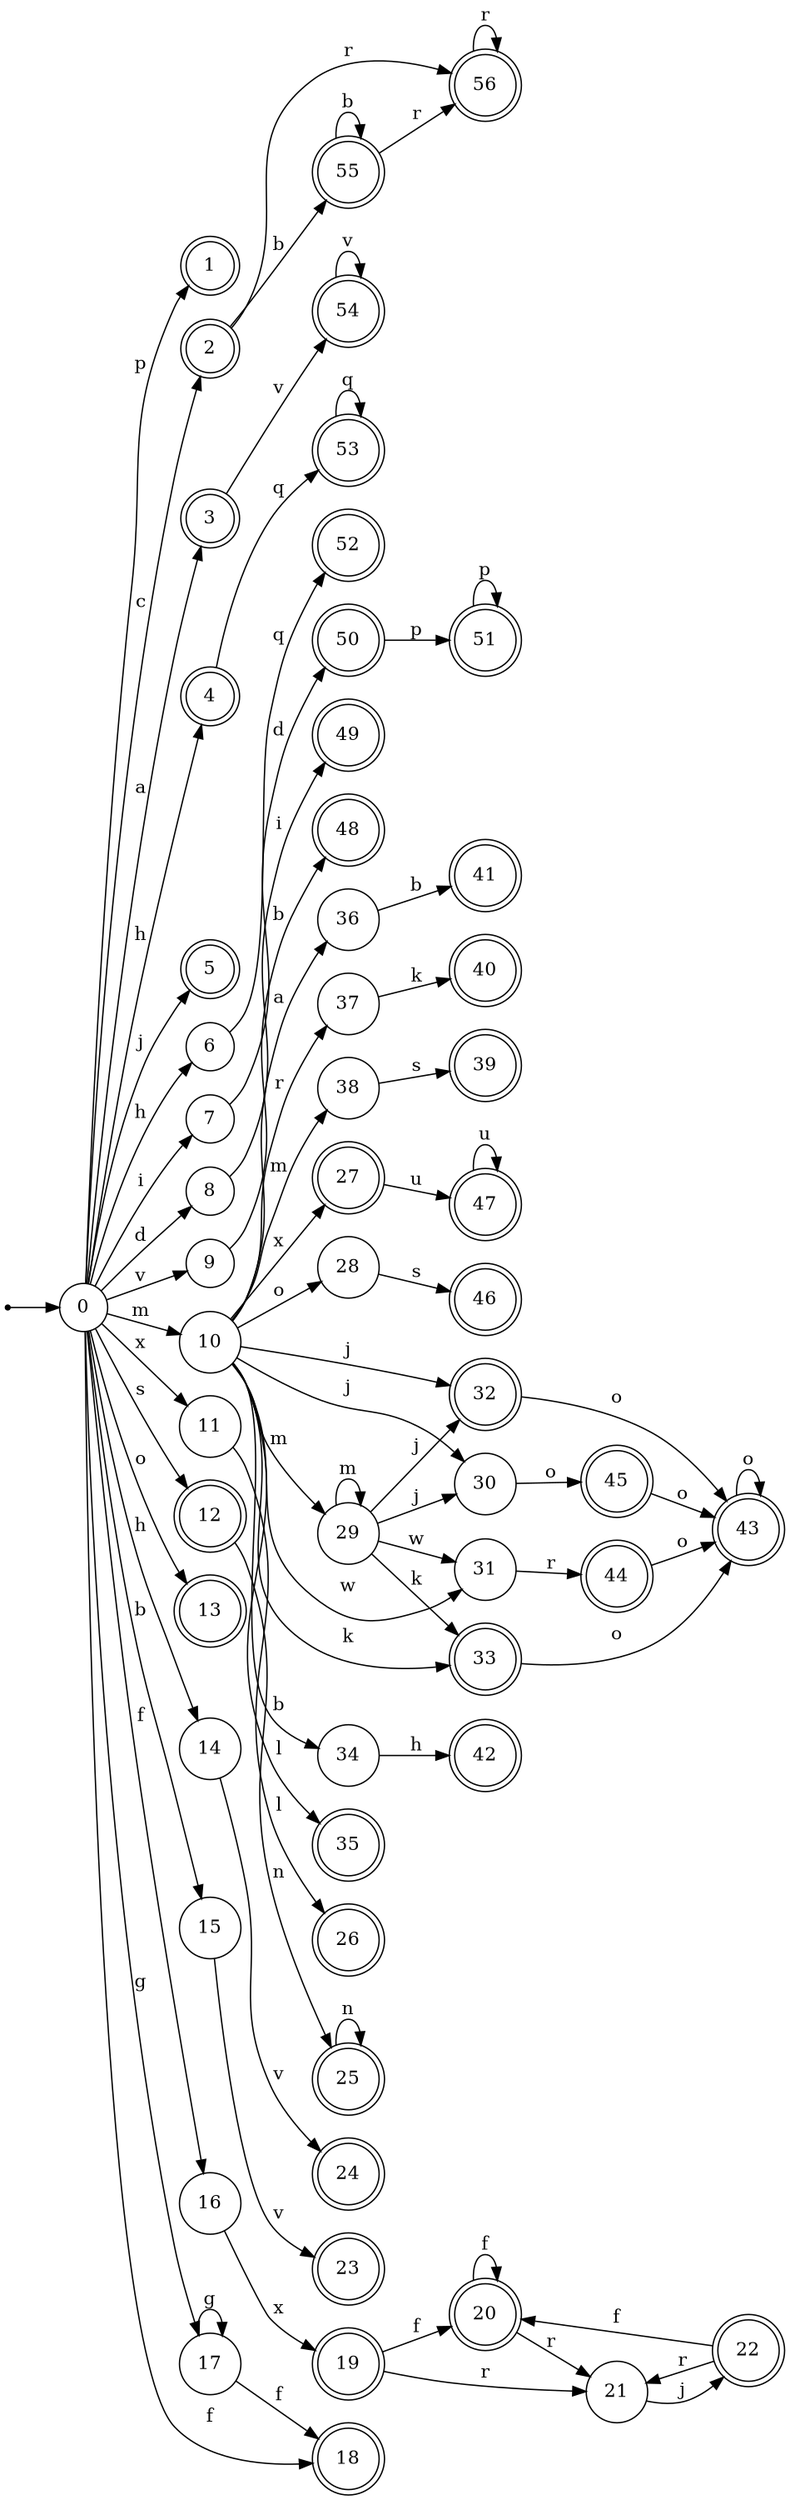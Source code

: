 digraph finite_state_machine {
rankdir=LR;
size="20,20";
node [shape = point]; "dummy0"
node [shape = circle]; "0";
"dummy0" -> "0";
node [shape = doublecircle]; "1";node [shape = doublecircle]; "2";node [shape = doublecircle]; "3";node [shape = doublecircle]; "4";node [shape = doublecircle]; "5";node [shape = circle]; "6";
node [shape = circle]; "7";
node [shape = circle]; "8";
node [shape = circle]; "9";
node [shape = circle]; "10";
node [shape = circle]; "11";
node [shape = doublecircle]; "12";node [shape = doublecircle]; "13";node [shape = circle]; "14";
node [shape = circle]; "15";
node [shape = circle]; "16";
node [shape = circle]; "17";
node [shape = doublecircle]; "18";node [shape = doublecircle]; "19";node [shape = doublecircle]; "20";node [shape = circle]; "21";
node [shape = doublecircle]; "22";node [shape = doublecircle]; "23";node [shape = doublecircle]; "24";node [shape = doublecircle]; "25";node [shape = doublecircle]; "26";node [shape = doublecircle]; "27";node [shape = circle]; "28";
node [shape = circle]; "29";
node [shape = circle]; "30";
node [shape = circle]; "31";
node [shape = doublecircle]; "32";node [shape = doublecircle]; "33";node [shape = circle]; "34";
node [shape = doublecircle]; "35";node [shape = circle]; "36";
node [shape = circle]; "37";
node [shape = circle]; "38";
node [shape = doublecircle]; "39";node [shape = doublecircle]; "40";node [shape = doublecircle]; "41";node [shape = doublecircle]; "42";node [shape = doublecircle]; "43";node [shape = doublecircle]; "44";node [shape = doublecircle]; "45";node [shape = doublecircle]; "46";node [shape = doublecircle]; "47";node [shape = doublecircle]; "48";node [shape = doublecircle]; "49";node [shape = doublecircle]; "50";node [shape = doublecircle]; "51";node [shape = doublecircle]; "52";node [shape = doublecircle]; "53";node [shape = doublecircle]; "54";node [shape = doublecircle]; "55";node [shape = doublecircle]; "56";"0" -> "1" [label = "p"];
 "0" -> "2" [label = "c"];
 "0" -> "3" [label = "a"];
 "0" -> "4" [label = "h"];
 "0" -> "6" [label = "h"];
 "0" -> "14" [label = "h"];
 "0" -> "5" [label = "j"];
 "0" -> "7" [label = "i"];
 "0" -> "8" [label = "d"];
 "0" -> "9" [label = "v"];
 "0" -> "10" [label = "m"];
 "0" -> "11" [label = "x"];
 "0" -> "12" [label = "s"];
 "0" -> "13" [label = "o"];
 "0" -> "15" [label = "b"];
 "0" -> "16" [label = "f"];
 "0" -> "18" [label = "f"];
 "0" -> "17" [label = "g"];
 "17" -> "17" [label = "g"];
 "17" -> "18" [label = "f"];
 "16" -> "19" [label = "x"];
 "19" -> "20" [label = "f"];
 "19" -> "21" [label = "r"];
 "21" -> "22" [label = "j"];
 "22" -> "21" [label = "r"];
 "22" -> "20" [label = "f"];
 "20" -> "20" [label = "f"];
 "20" -> "21" [label = "r"];
 "15" -> "23" [label = "v"];
 "14" -> "24" [label = "v"];
 "12" -> "25" [label = "n"];
 "25" -> "25" [label = "n"];
 "11" -> "26" [label = "l"];
 "10" -> "27" [label = "x"];
 "10" -> "28" [label = "o"];
 "10" -> "29" [label = "m"];
 "10" -> "38" [label = "m"];
 "10" -> "32" [label = "j"];
 "10" -> "30" [label = "j"];
 "10" -> "31" [label = "w"];
 "10" -> "33" [label = "k"];
 "10" -> "34" [label = "b"];
 "10" -> "35" [label = "l"];
 "10" -> "36" [label = "a"];
 "10" -> "37" [label = "r"];
 "38" -> "39" [label = "s"];
 "37" -> "40" [label = "k"];
 "36" -> "41" [label = "b"];
 "34" -> "42" [label = "h"];
 "33" -> "43" [label = "o"];
 "43" -> "43" [label = "o"];
 "32" -> "43" [label = "o"];
 "31" -> "44" [label = "r"];
 "44" -> "43" [label = "o"];
 "30" -> "45" [label = "o"];
 "45" -> "43" [label = "o"];
 "29" -> "29" [label = "m"];
 "29" -> "32" [label = "j"];
 "29" -> "30" [label = "j"];
 "29" -> "31" [label = "w"];
 "29" -> "33" [label = "k"];
 "28" -> "46" [label = "s"];
 "27" -> "47" [label = "u"];
 "47" -> "47" [label = "u"];
 "9" -> "48" [label = "b"];
 "8" -> "49" [label = "i"];
 "7" -> "50" [label = "d"];
 "50" -> "51" [label = "p"];
 "51" -> "51" [label = "p"];
 "6" -> "52" [label = "q"];
 "4" -> "53" [label = "q"];
 "53" -> "53" [label = "q"];
 "3" -> "54" [label = "v"];
 "54" -> "54" [label = "v"];
 "2" -> "55" [label = "b"];
 "2" -> "56" [label = "r"];
 "56" -> "56" [label = "r"];
 "55" -> "55" [label = "b"];
 "55" -> "56" [label = "r"];
 }
